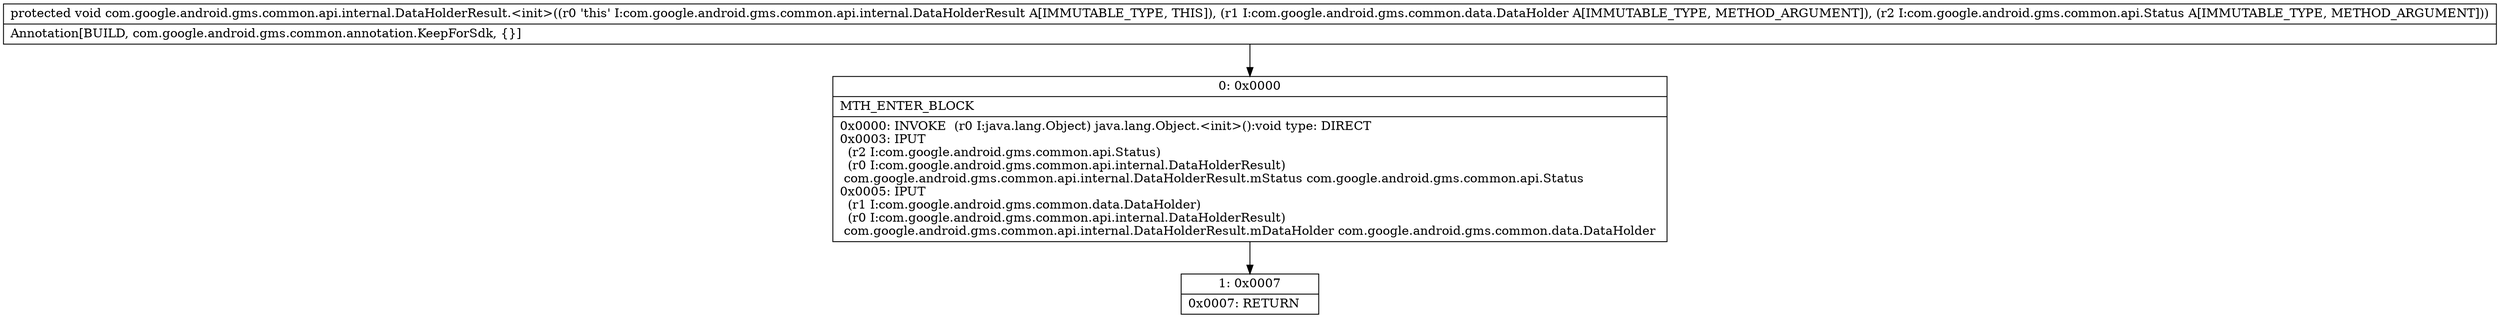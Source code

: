 digraph "CFG forcom.google.android.gms.common.api.internal.DataHolderResult.\<init\>(Lcom\/google\/android\/gms\/common\/data\/DataHolder;Lcom\/google\/android\/gms\/common\/api\/Status;)V" {
Node_0 [shape=record,label="{0\:\ 0x0000|MTH_ENTER_BLOCK\l|0x0000: INVOKE  (r0 I:java.lang.Object) java.lang.Object.\<init\>():void type: DIRECT \l0x0003: IPUT  \l  (r2 I:com.google.android.gms.common.api.Status)\l  (r0 I:com.google.android.gms.common.api.internal.DataHolderResult)\l com.google.android.gms.common.api.internal.DataHolderResult.mStatus com.google.android.gms.common.api.Status \l0x0005: IPUT  \l  (r1 I:com.google.android.gms.common.data.DataHolder)\l  (r0 I:com.google.android.gms.common.api.internal.DataHolderResult)\l com.google.android.gms.common.api.internal.DataHolderResult.mDataHolder com.google.android.gms.common.data.DataHolder \l}"];
Node_1 [shape=record,label="{1\:\ 0x0007|0x0007: RETURN   \l}"];
MethodNode[shape=record,label="{protected void com.google.android.gms.common.api.internal.DataHolderResult.\<init\>((r0 'this' I:com.google.android.gms.common.api.internal.DataHolderResult A[IMMUTABLE_TYPE, THIS]), (r1 I:com.google.android.gms.common.data.DataHolder A[IMMUTABLE_TYPE, METHOD_ARGUMENT]), (r2 I:com.google.android.gms.common.api.Status A[IMMUTABLE_TYPE, METHOD_ARGUMENT]))  | Annotation[BUILD, com.google.android.gms.common.annotation.KeepForSdk, \{\}]\l}"];
MethodNode -> Node_0;
Node_0 -> Node_1;
}

